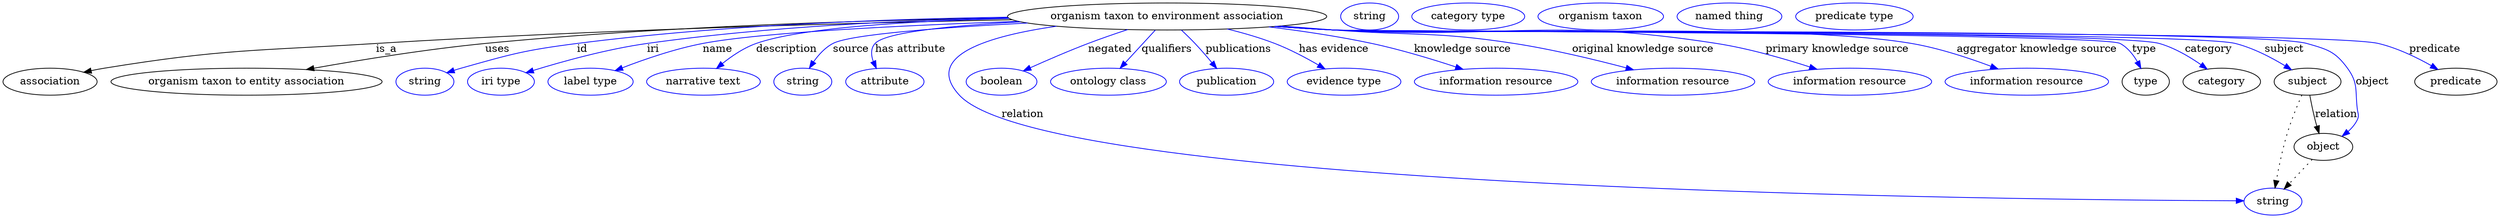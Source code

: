 digraph {
	graph [bb="0,0,3309,283"];
	node [label="\N"];
	"organism taxon to environment association"	[height=0.5,
		label="organism taxon to environment association",
		pos="1542.4,265",
		width=5.8856];
	association	[height=0.5,
		pos="62.394,178",
		width=1.7332];
	"organism taxon to environment association" -> association	[label=is_a,
		lp="507.39,221.5",
		pos="e,106.89,190.69 1336.7,260.66 1125.1,256.4 785.97,247.28 493.39,229 333.04,218.98 291.93,222.11 133.39,196 128,195.11 122.41,194.04 \
116.84,192.87"];
	"organism taxon to entity association"	[height=0.5,
		pos="322.39,178",
		width=5.0009];
	"organism taxon to environment association" -> "organism taxon to entity association"	[label=uses,
		lp="654.89,221.5",
		pos="e,401.6,194.2 1331.9,262.88 1148.3,260.23 875.21,252.24 638.39,229 561.39,221.44 474.63,207.31 411.52,195.99"];
	id	[color=blue,
		height=0.5,
		label=string,
		pos="558.39,178",
		width=1.0652];
	"organism taxon to environment association" -> id	[color=blue,
		label=id,
		lp="767.39,221.5",
		pos="e,587.39,189.95 1330.8,264.03 1173,261.75 952.47,253.7 760.39,229 690.97,220.07 673.75,215.06 606.39,196 603.29,195.12 600.09,194.15 \
596.9,193.12",
		style=solid];
	iri	[color=blue,
		height=0.5,
		label="iri type",
		pos="659.39,178",
		width=1.2277];
	"organism taxon to environment association" -> iri	[color=blue,
		label=iri,
		lp="861.39,221.5",
		pos="e,692.58,189.98 1331.5,263.05 1194.7,260.03 1012.8,251.51 853.39,229 800.6,221.54 741.47,205.09 702.52,193.08",
		style=solid];
	name	[color=blue,
		height=0.5,
		label="label type",
		pos="778.39,178",
		width=1.5707];
	"organism taxon to environment association" -> name	[color=blue,
		label=name,
		lp="947.39,221.5",
		pos="e,811.15,192.82 1344.8,258.45 1195.9,253.2 1004.6,243.87 927.39,229 890.44,221.88 850.06,207.92 820.67,196.56",
		style=solid];
	description	[color=blue,
		height=0.5,
		label="narrative text",
		pos="928.39,178",
		width=2.0943];
	"organism taxon to environment association" -> description	[color=blue,
		label=description,
		lp="1037.9,221.5",
		pos="e,945.5,195.68 1332.6,262.46 1205.9,259.23 1057.6,250.68 997.39,229 981.34,223.22 965.74,212.49 953.44,202.45",
		style=solid];
	source	[color=blue,
		height=0.5,
		label=string,
		pos="1060.4,178",
		width=1.0652];
	"organism taxon to environment association" -> source	[color=blue,
		label=source,
		lp="1123.4,221.5",
		pos="e,1068.8,196 1356.6,256.31 1245.8,250.51 1122.5,241.42 1099.4,229 1089.1,223.47 1080.7,213.93 1074.3,204.66",
		style=solid];
	"has attribute"	[color=blue,
		height=0.5,
		label=attribute,
		pos="1168.4,178",
		width=1.4443];
	"organism taxon to environment association" -> "has attribute"	[color=blue,
		label="has attribute",
		lp="1202.4,221.5",
		pos="e,1157.1,195.72 1347.8,257.82 1258.5,252.92 1169.3,244.25 1155.4,229 1149.4,222.46 1150,213.52 1152.9,205",
		style=solid];
	relation	[color=blue,
		height=0.5,
		label=string,
		pos="3011.4,18",
		width=1.0652];
	"organism taxon to environment association" -> relation	[color=blue,
		label=relation,
		lp="1351.4,134.5",
		pos="e,2973,19.065 1396.2,251.92 1307,239.08 1218.6,212.9 1267.4,160 1385.5,31.928 2692.7,20.165 2962.8,19.103",
		style=solid];
	negated	[color=blue,
		height=0.5,
		label=boolean,
		pos="1323.4,178",
		width=1.2999];
	"organism taxon to environment association" -> negated	[color=blue,
		label=negated,
		lp="1466.4,221.5",
		pos="e,1352.1,192.48 1489.7,247.49 1472.9,241.93 1454.3,235.49 1437.4,229 1411.7,219.12 1383.4,206.72 1361.5,196.74",
		style=solid];
	qualifiers	[color=blue,
		height=0.5,
		label="ontology class",
		pos="1464.4,178",
		width=2.1304];
	"organism taxon to environment association" -> qualifiers	[color=blue,
		label=qualifiers,
		lp="1541.9,221.5",
		pos="e,1479.9,195.89 1526.6,246.8 1515.2,234.39 1499.7,217.46 1487,203.62",
		style=solid];
	publications	[color=blue,
		height=0.5,
		label=publication,
		pos="1621.4,178",
		width=1.7332];
	"organism taxon to environment association" -> publications	[color=blue,
		label=publications,
		lp="1637.4,221.5",
		pos="e,1608.2,195.62 1561.2,246.96 1567.2,241.37 1573.7,235.05 1579.4,229 1587,220.96 1594.9,211.79 1601.8,203.52",
		style=solid];
	"has evidence"	[color=blue,
		height=0.5,
		label="evidence type",
		pos="1777.4,178",
		width=2.0943];
	"organism taxon to environment association" -> "has evidence"	[color=blue,
		label="has evidence",
		lp="1763.9,221.5",
		pos="e,1752.1,195.08 1622.2,248.32 1643.1,243.17 1665.4,236.74 1685.4,229 1705.3,221.31 1726.3,210.17 1743.1,200.36",
		style=solid];
	"knowledge source"	[color=blue,
		height=0.5,
		label="information resource",
		pos="1979.4,178",
		width=3.015];
	"organism taxon to environment association" -> "knowledge source"	[color=blue,
		label="knowledge source",
		lp="1934.9,221.5",
		pos="e,1935.4,194.5 1677.7,251.09 1721.6,245.7 1770.3,238.45 1814.4,229 1852.2,220.9 1893.8,208.25 1925.8,197.7",
		style=solid];
	"original knowledge source"	[color=blue,
		height=0.5,
		label="information resource",
		pos="2214.4,178",
		width=3.015];
	"organism taxon to environment association" -> "original knowledge source"	[color=blue,
		label="original knowledge source",
		lp="2174.4,221.5",
		pos="e,2162,193.86 1693.4,252.35 1716.8,250.55 1740.8,248.72 1763.4,247 1870.1,238.9 1897.7,245.38 2003.4,229 2054,221.15 2110.5,207.52 \
2152.2,196.47",
		style=solid];
	"primary knowledge source"	[color=blue,
		height=0.5,
		label="information resource",
		pos="2449.4,178",
		width=3.015];
	"organism taxon to environment association" -> "primary knowledge source"	[color=blue,
		label="primary knowledge source",
		lp="2432.4,221.5",
		pos="e,2405.7,194.52 1688.3,251.92 1713.3,250.09 1739.1,248.36 1763.4,247 1989.4,234.32 2048.8,264.02 2272.4,229 2314.6,222.39 2361,209.03 \
2395.8,197.79",
		style=solid];
	"aggregator knowledge source"	[color=blue,
		height=0.5,
		label="information resource",
		pos="2684.4,178",
		width=3.015];
	"organism taxon to environment association" -> "aggregator knowledge source"	[color=blue,
		label="aggregator knowledge source",
		lp="2697.9,221.5",
		pos="e,2646.2,194.95 1686.8,251.78 1712.3,249.94 1738.6,248.24 1763.4,247 1933.9,238.45 2363.1,257.82 2531.4,229 2567.5,222.81 2606.8,\
209.84 2636.5,198.66",
		style=solid];
	type	[height=0.5,
		pos="2842.4,178",
		width=0.86659];
	"organism taxon to environment association" -> type	[color=blue,
		label=type,
		lp="2840.4,221.5",
		pos="e,2836,195.7 1685.9,251.72 1711.7,249.86 1738.3,248.18 1763.4,247 1792.4,245.64 2782.9,242.8 2808.4,229 2818.2,223.69 2825.8,214.14 \
2831.2,204.8",
		style=solid];
	category	[height=0.5,
		pos="2943.4,178",
		width=1.4263];
	"organism taxon to environment association" -> category	[color=blue,
		label=category,
		lp="2925.9,221.5",
		pos="e,2924,194.77 1685.6,251.72 1711.5,249.86 1738.2,248.17 1763.4,247 1824.3,244.16 2801.8,245.8 2860.4,229 2880.3,223.3 2900.2,211.55 \
2915.5,200.88",
		style=solid];
	subject	[height=0.5,
		pos="3057.4,178",
		width=1.2277];
	"organism taxon to environment association" -> subject	[color=blue,
		label=subject,
		lp="3026.4,221.5",
		pos="e,3036.1,193.82 1685.6,251.69 1711.5,249.83 1738.2,248.16 1763.4,247 1829.9,243.95 2896.9,245.31 2961.4,229 2984.8,223.08 3008.9,\
210.49 3027.1,199.43",
		style=solid];
	object	[height=0.5,
		pos="3078.4,91",
		width=1.0832];
	"organism taxon to environment association" -> object	[color=blue,
		label=object,
		lp="3143.4,178",
		pos="e,3103.3,105.25 1685.3,251.69 1711.2,249.83 1738.1,248.15 1763.4,247 1835.2,243.74 2987.4,248.94 3056.4,229 3083.4,221.19 3093.8,\
218.74 3110.4,196 3124.9,176.04 3120.5,166.51 3123.4,142 3124.2,135.38 3126.3,132.99 3123.4,127 3120.5,121.17 3116.2,116.02 3111.3,\
111.6",
		style=solid];
	predicate	[height=0.5,
		pos="3254.4,178",
		width=1.5165];
	"organism taxon to environment association" -> predicate	[color=blue,
		label=predicate,
		lp="3226.4,221.5",
		pos="e,3230.6,194.33 1685.3,251.67 1711.2,249.81 1738.1,248.13 1763.4,247 1840.4,243.54 3076.4,246.76 3151.4,229 3176.3,223.11 3202.2,\
210.52 3221.8,199.44",
		style=solid];
	association_type	[color=blue,
		height=0.5,
		label=string,
		pos="1810.4,265",
		width=1.0652];
	association_category	[color=blue,
		height=0.5,
		label="category type",
		pos="1941.4,265",
		width=2.0762];
	subject -> relation	[pos="e,3014.1,36.136 3049.8,160.24 3043.9,146.64 3035.8,126.88 3030.4,109 3024.1,88.265 3019.2,64.241 3015.9,46.231",
		style=dotted];
	subject -> object	[label=relation,
		lp="3095.4,134.5",
		pos="e,3072.7,108.98 3060.4,159.77 3062.2,150.09 3064.6,137.8 3067.4,127 3068.1,124.32 3068.9,121.53 3069.7,118.76"];
	"organism taxon to environment association_subject"	[color=blue,
		height=0.5,
		label="organism taxon",
		pos="2117.4,265",
		width=2.3109];
	object -> relation	[pos="e,3026.2,34.713 3063.5,74.243 3054.6,64.775 3043.1,52.56 3033.1,42.024",
		style=dotted];
	"organism taxon to environment association_object"	[color=blue,
		height=0.5,
		label="named thing",
		pos="2288.4,265",
		width=1.9318];
	"organism taxon to environment association_predicate"	[color=blue,
		height=0.5,
		label="predicate type",
		pos="2454.4,265",
		width=2.1665];
}
